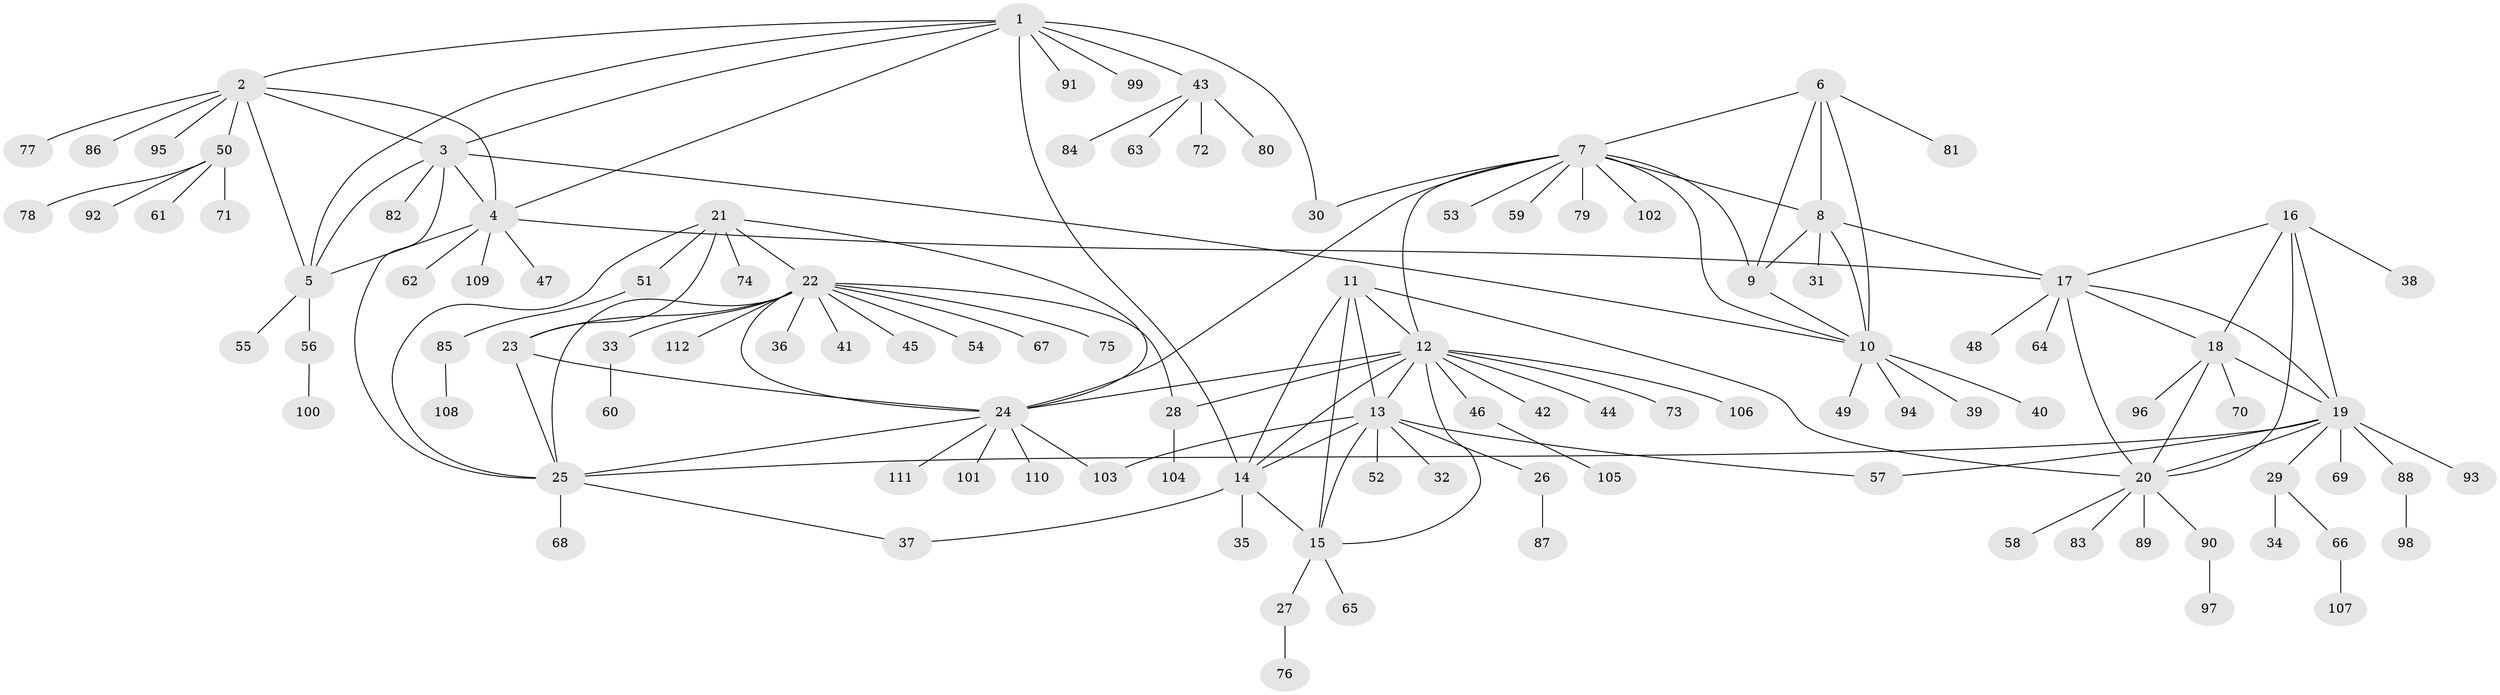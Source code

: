 // coarse degree distribution, {5: 0.014925373134328358, 2: 0.014925373134328358, 4: 0.029850746268656716, 3: 0.014925373134328358, 1: 0.8656716417910447, 13: 0.029850746268656716, 23: 0.014925373134328358, 17: 0.014925373134328358}
// Generated by graph-tools (version 1.1) at 2025/58/03/04/25 21:58:46]
// undirected, 112 vertices, 152 edges
graph export_dot {
graph [start="1"]
  node [color=gray90,style=filled];
  1;
  2;
  3;
  4;
  5;
  6;
  7;
  8;
  9;
  10;
  11;
  12;
  13;
  14;
  15;
  16;
  17;
  18;
  19;
  20;
  21;
  22;
  23;
  24;
  25;
  26;
  27;
  28;
  29;
  30;
  31;
  32;
  33;
  34;
  35;
  36;
  37;
  38;
  39;
  40;
  41;
  42;
  43;
  44;
  45;
  46;
  47;
  48;
  49;
  50;
  51;
  52;
  53;
  54;
  55;
  56;
  57;
  58;
  59;
  60;
  61;
  62;
  63;
  64;
  65;
  66;
  67;
  68;
  69;
  70;
  71;
  72;
  73;
  74;
  75;
  76;
  77;
  78;
  79;
  80;
  81;
  82;
  83;
  84;
  85;
  86;
  87;
  88;
  89;
  90;
  91;
  92;
  93;
  94;
  95;
  96;
  97;
  98;
  99;
  100;
  101;
  102;
  103;
  104;
  105;
  106;
  107;
  108;
  109;
  110;
  111;
  112;
  1 -- 2;
  1 -- 3;
  1 -- 4;
  1 -- 5;
  1 -- 14;
  1 -- 30;
  1 -- 43;
  1 -- 91;
  1 -- 99;
  2 -- 3;
  2 -- 4;
  2 -- 5;
  2 -- 50;
  2 -- 77;
  2 -- 86;
  2 -- 95;
  3 -- 4;
  3 -- 5;
  3 -- 10;
  3 -- 25;
  3 -- 82;
  4 -- 5;
  4 -- 17;
  4 -- 47;
  4 -- 62;
  4 -- 109;
  5 -- 55;
  5 -- 56;
  6 -- 7;
  6 -- 8;
  6 -- 9;
  6 -- 10;
  6 -- 81;
  7 -- 8;
  7 -- 9;
  7 -- 10;
  7 -- 12;
  7 -- 24;
  7 -- 30;
  7 -- 53;
  7 -- 59;
  7 -- 79;
  7 -- 102;
  8 -- 9;
  8 -- 10;
  8 -- 17;
  8 -- 31;
  9 -- 10;
  10 -- 39;
  10 -- 40;
  10 -- 49;
  10 -- 94;
  11 -- 12;
  11 -- 13;
  11 -- 14;
  11 -- 15;
  11 -- 20;
  12 -- 13;
  12 -- 14;
  12 -- 15;
  12 -- 24;
  12 -- 28;
  12 -- 42;
  12 -- 44;
  12 -- 46;
  12 -- 73;
  12 -- 106;
  13 -- 14;
  13 -- 15;
  13 -- 26;
  13 -- 32;
  13 -- 52;
  13 -- 57;
  13 -- 103;
  14 -- 15;
  14 -- 35;
  14 -- 37;
  15 -- 27;
  15 -- 65;
  16 -- 17;
  16 -- 18;
  16 -- 19;
  16 -- 20;
  16 -- 38;
  17 -- 18;
  17 -- 19;
  17 -- 20;
  17 -- 48;
  17 -- 64;
  18 -- 19;
  18 -- 20;
  18 -- 70;
  18 -- 96;
  19 -- 20;
  19 -- 25;
  19 -- 29;
  19 -- 57;
  19 -- 69;
  19 -- 88;
  19 -- 93;
  20 -- 58;
  20 -- 83;
  20 -- 89;
  20 -- 90;
  21 -- 22;
  21 -- 23;
  21 -- 24;
  21 -- 25;
  21 -- 51;
  21 -- 74;
  22 -- 23;
  22 -- 24;
  22 -- 25;
  22 -- 28;
  22 -- 33;
  22 -- 36;
  22 -- 41;
  22 -- 45;
  22 -- 54;
  22 -- 67;
  22 -- 75;
  22 -- 112;
  23 -- 24;
  23 -- 25;
  24 -- 25;
  24 -- 101;
  24 -- 103;
  24 -- 110;
  24 -- 111;
  25 -- 37;
  25 -- 68;
  26 -- 87;
  27 -- 76;
  28 -- 104;
  29 -- 34;
  29 -- 66;
  33 -- 60;
  43 -- 63;
  43 -- 72;
  43 -- 80;
  43 -- 84;
  46 -- 105;
  50 -- 61;
  50 -- 71;
  50 -- 78;
  50 -- 92;
  51 -- 85;
  56 -- 100;
  66 -- 107;
  85 -- 108;
  88 -- 98;
  90 -- 97;
}
